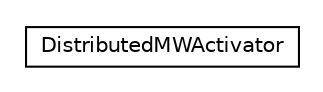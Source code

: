 #!/usr/local/bin/dot
#
# Class diagram 
# Generated by UMLGraph version R5_6-24-gf6e263 (http://www.umlgraph.org/)
#

digraph G {
	edge [fontname="Helvetica",fontsize=10,labelfontname="Helvetica",labelfontsize=10];
	node [fontname="Helvetica",fontsize=10,shape=plaintext];
	nodesep=0.25;
	ranksep=0.5;
	// org.universAAL.middleware.managers.distributedmw.osgi.DistributedMWActivator
	c72346 [label=<<table title="org.universAAL.middleware.managers.distributedmw.osgi.DistributedMWActivator" border="0" cellborder="1" cellspacing="0" cellpadding="2" port="p" href="./DistributedMWActivator.html">
		<tr><td><table border="0" cellspacing="0" cellpadding="1">
<tr><td align="center" balign="center"> DistributedMWActivator </td></tr>
		</table></td></tr>
		</table>>, URL="./DistributedMWActivator.html", fontname="Helvetica", fontcolor="black", fontsize=10.0];
}

